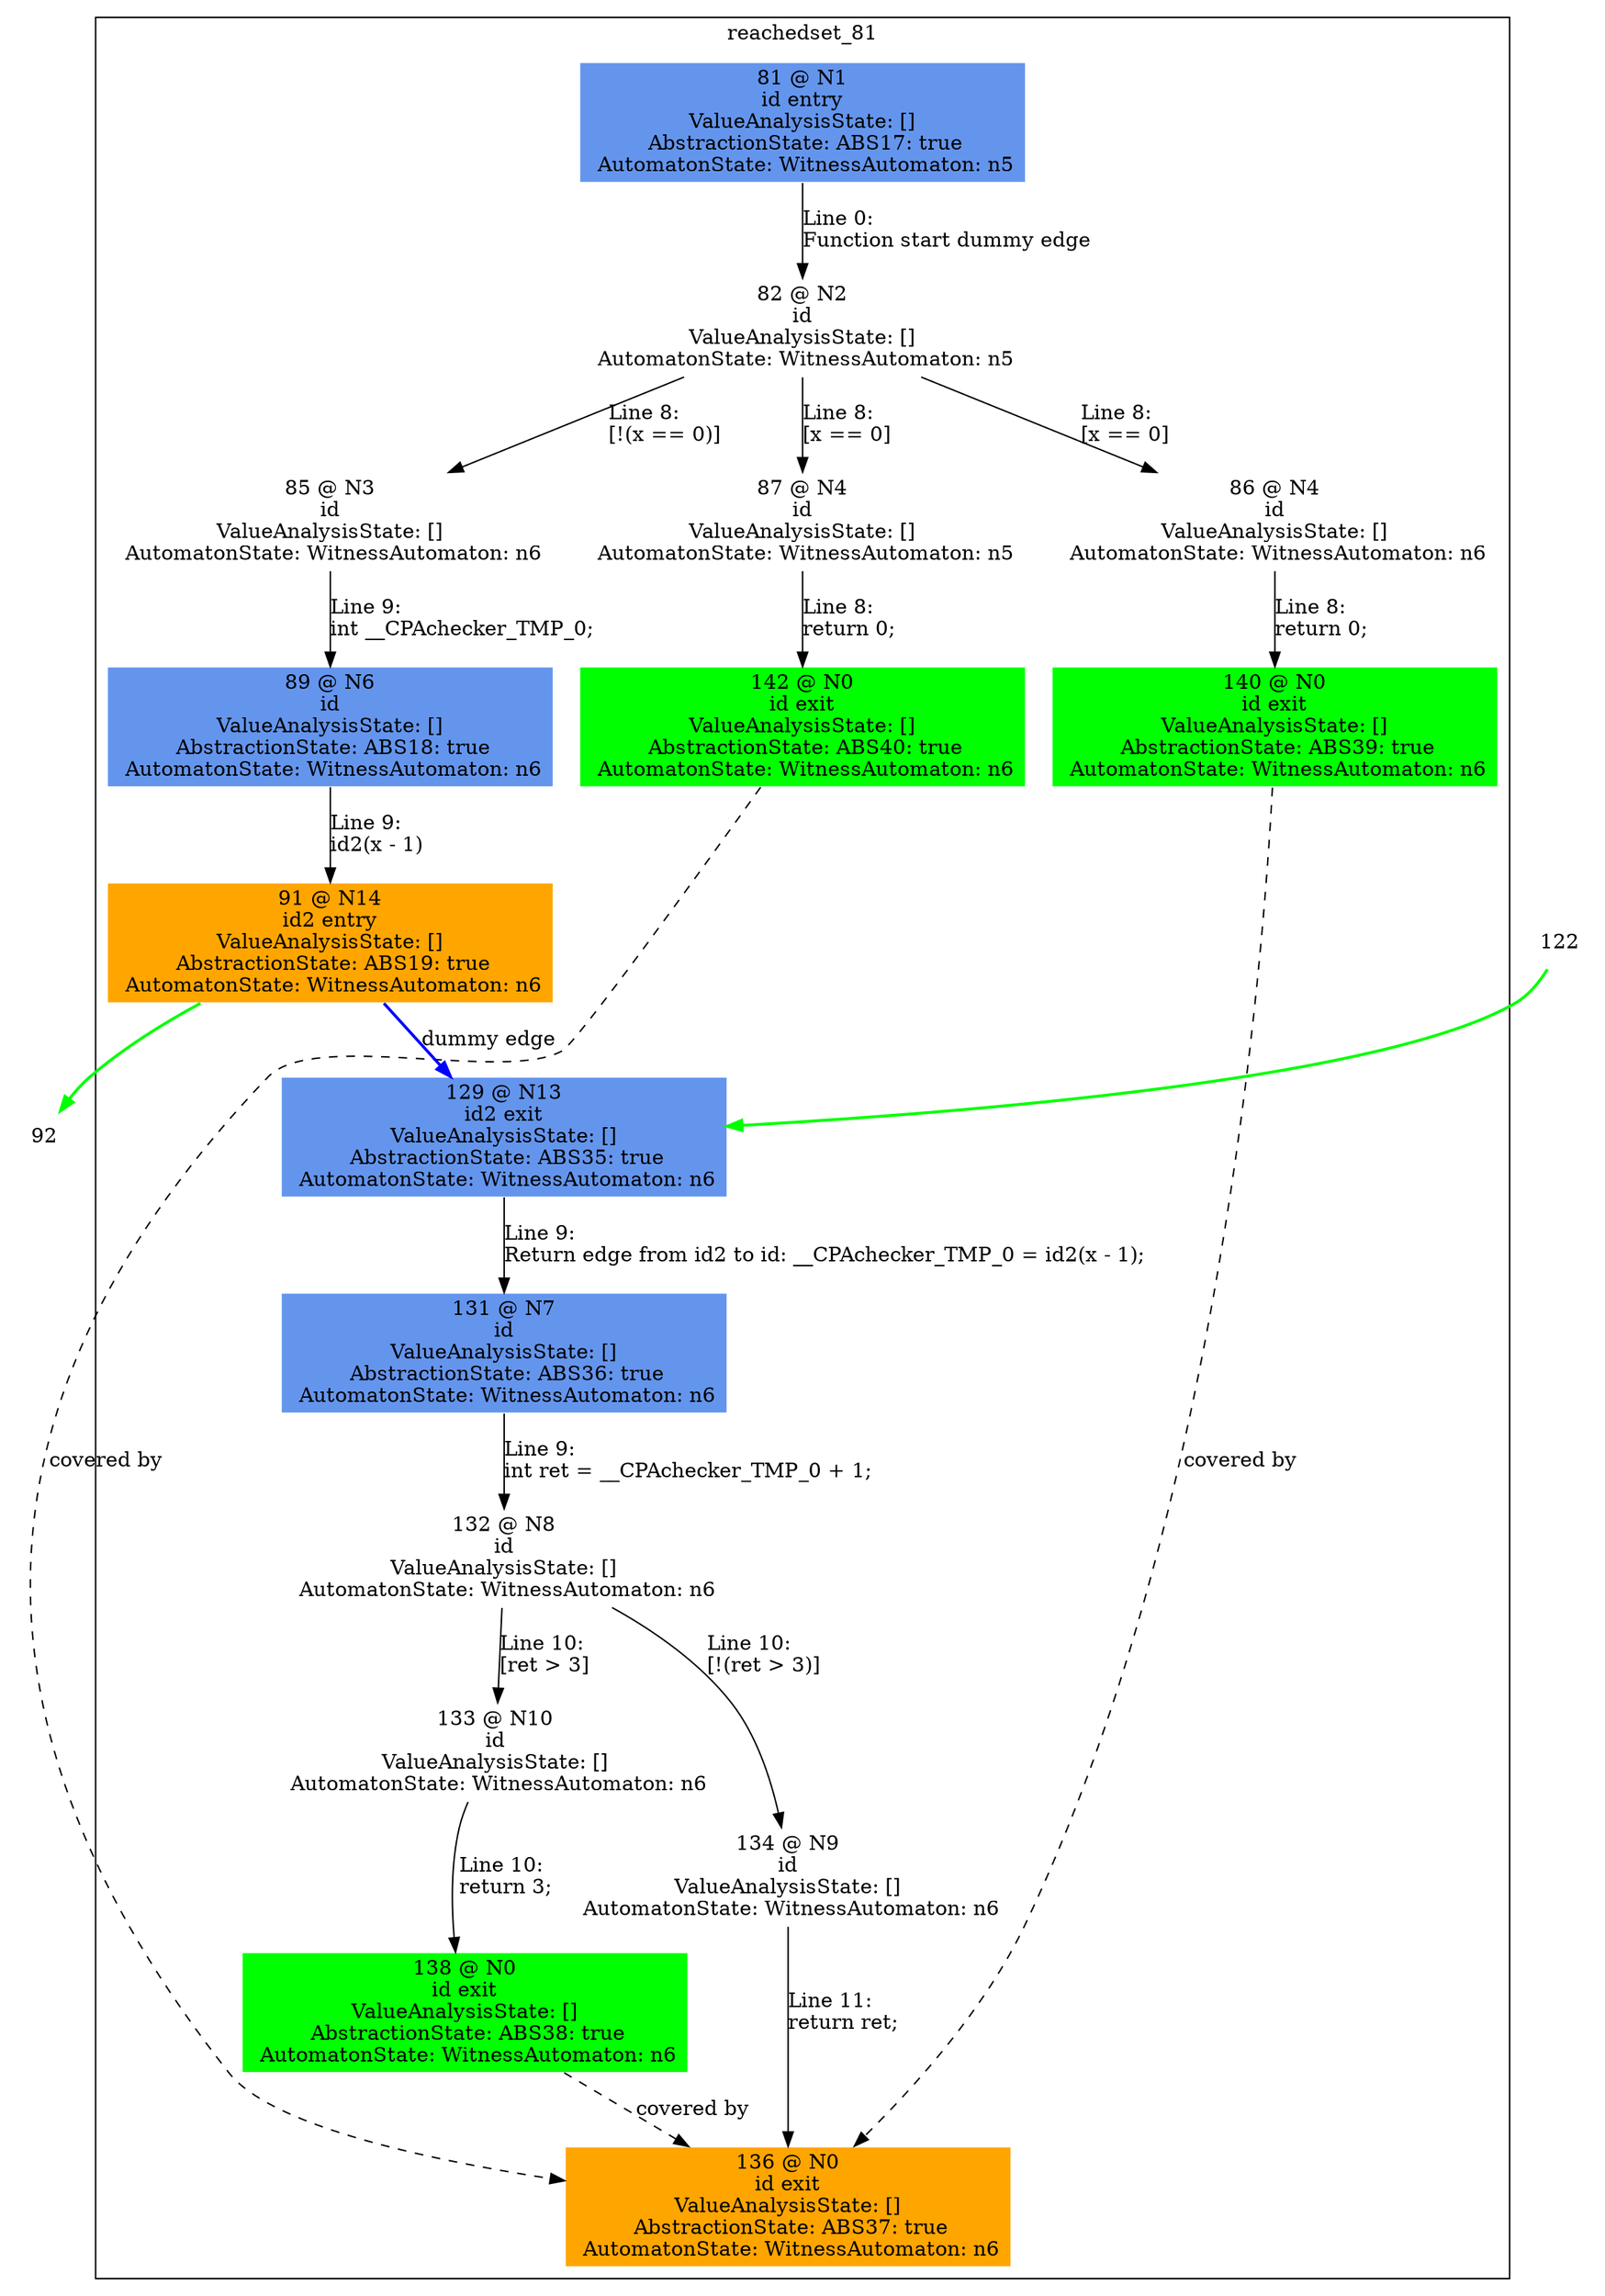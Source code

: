 digraph ARG {
node [style="filled" shape="box" color="white"]
subgraph cluster_81 {
label="reachedset_81"
81 [fillcolor="cornflowerblue" label="81 @ N1\nid entry\nValueAnalysisState: []\n AbstractionState: ABS17: true\n AutomatonState: WitnessAutomaton: n5\n" id="81"]
82 [label="82 @ N2\nid\nValueAnalysisState: []\n AutomatonState: WitnessAutomaton: n5\n" id="82"]
87 [label="87 @ N4\nid\nValueAnalysisState: []\n AutomatonState: WitnessAutomaton: n5\n" id="87"]
142 [fillcolor="green" label="142 @ N0\nid exit\nValueAnalysisState: []\n AbstractionState: ABS40: true\n AutomatonState: WitnessAutomaton: n6\n" id="142"]
86 [label="86 @ N4\nid\nValueAnalysisState: []\n AutomatonState: WitnessAutomaton: n6\n" id="86"]
140 [fillcolor="green" label="140 @ N0\nid exit\nValueAnalysisState: []\n AbstractionState: ABS39: true\n AutomatonState: WitnessAutomaton: n6\n" id="140"]
85 [label="85 @ N3\nid\nValueAnalysisState: []\n AutomatonState: WitnessAutomaton: n6\n" id="85"]
89 [fillcolor="cornflowerblue" label="89 @ N6\nid\nValueAnalysisState: []\n AbstractionState: ABS18: true\n AutomatonState: WitnessAutomaton: n6\n" id="89"]
91 [fillcolor="orange" label="91 @ N14\nid2 entry\nValueAnalysisState: []\n AbstractionState: ABS19: true\n AutomatonState: WitnessAutomaton: n6\n" id="91"]
129 [fillcolor="cornflowerblue" label="129 @ N13\nid2 exit\nValueAnalysisState: []\n AbstractionState: ABS35: true\n AutomatonState: WitnessAutomaton: n6\n" id="129"]
131 [fillcolor="cornflowerblue" label="131 @ N7\nid\nValueAnalysisState: []\n AbstractionState: ABS36: true\n AutomatonState: WitnessAutomaton: n6\n" id="131"]
132 [label="132 @ N8\nid\nValueAnalysisState: []\n AutomatonState: WitnessAutomaton: n6\n" id="132"]
134 [label="134 @ N9\nid\nValueAnalysisState: []\n AutomatonState: WitnessAutomaton: n6\n" id="134"]
136 [fillcolor="orange" label="136 @ N0\nid exit\nValueAnalysisState: []\n AbstractionState: ABS37: true\n AutomatonState: WitnessAutomaton: n6\n" id="136"]
133 [label="133 @ N10\nid\nValueAnalysisState: []\n AutomatonState: WitnessAutomaton: n6\n" id="133"]
138 [fillcolor="green" label="138 @ N0\nid exit\nValueAnalysisState: []\n AbstractionState: ABS38: true\n AutomatonState: WitnessAutomaton: n6\n" id="138"]
81 -> 82 [label="Line 0: \lFunction start dummy edge\l" id="81 -> 82"]
82 -> 85 [label="Line 8: \l[!(x == 0)]\l" id="82 -> 85"]
82 -> 86 [label="Line 8: \l[x == 0]\l" id="82 -> 86"]
82 -> 87 [label="Line 8: \l[x == 0]\l" id="82 -> 87"]
87 -> 142 [label="Line 8: \lreturn 0;\l" id="87 -> 142"]
86 -> 140 [label="Line 8: \lreturn 0;\l" id="86 -> 140"]
85 -> 89 [label="Line 9: \lint __CPAchecker_TMP_0;\l" id="85 -> 89"]
89 -> 91 [label="Line 9: \lid2(x - 1)\l" id="89 -> 91"]
91 -> 129 [style="bold" color="blue" label="dummy edge" id="91 -> 129"]
129 -> 131 [label="Line 9: \lReturn edge from id2 to id: __CPAchecker_TMP_0 = id2(x - 1);\l" id="129 -> 131"]
131 -> 132 [label="Line 9: \lint ret = __CPAchecker_TMP_0 + 1;\l" id="131 -> 132"]
132 -> 133 [label="Line 10: \l[ret > 3]\l" id="132 -> 133"]
132 -> 134 [label="Line 10: \l[!(ret > 3)]\l" id="132 -> 134"]
134 -> 136 [label="Line 11: \lreturn ret;\l" id="134 -> 136"]
138 -> 136 [style="dashed" weight="0" label="covered by"]
140 -> 136 [style="dashed" weight="0" label="covered by"]
142 -> 136 [style="dashed" weight="0" label="covered by"]
133 -> 138 [label="Line 10: \lreturn 3;\l" id="133 -> 138"]
}
122 -> 129 [color=green style=bold]
91 -> 92 [color=green style=bold]
}
